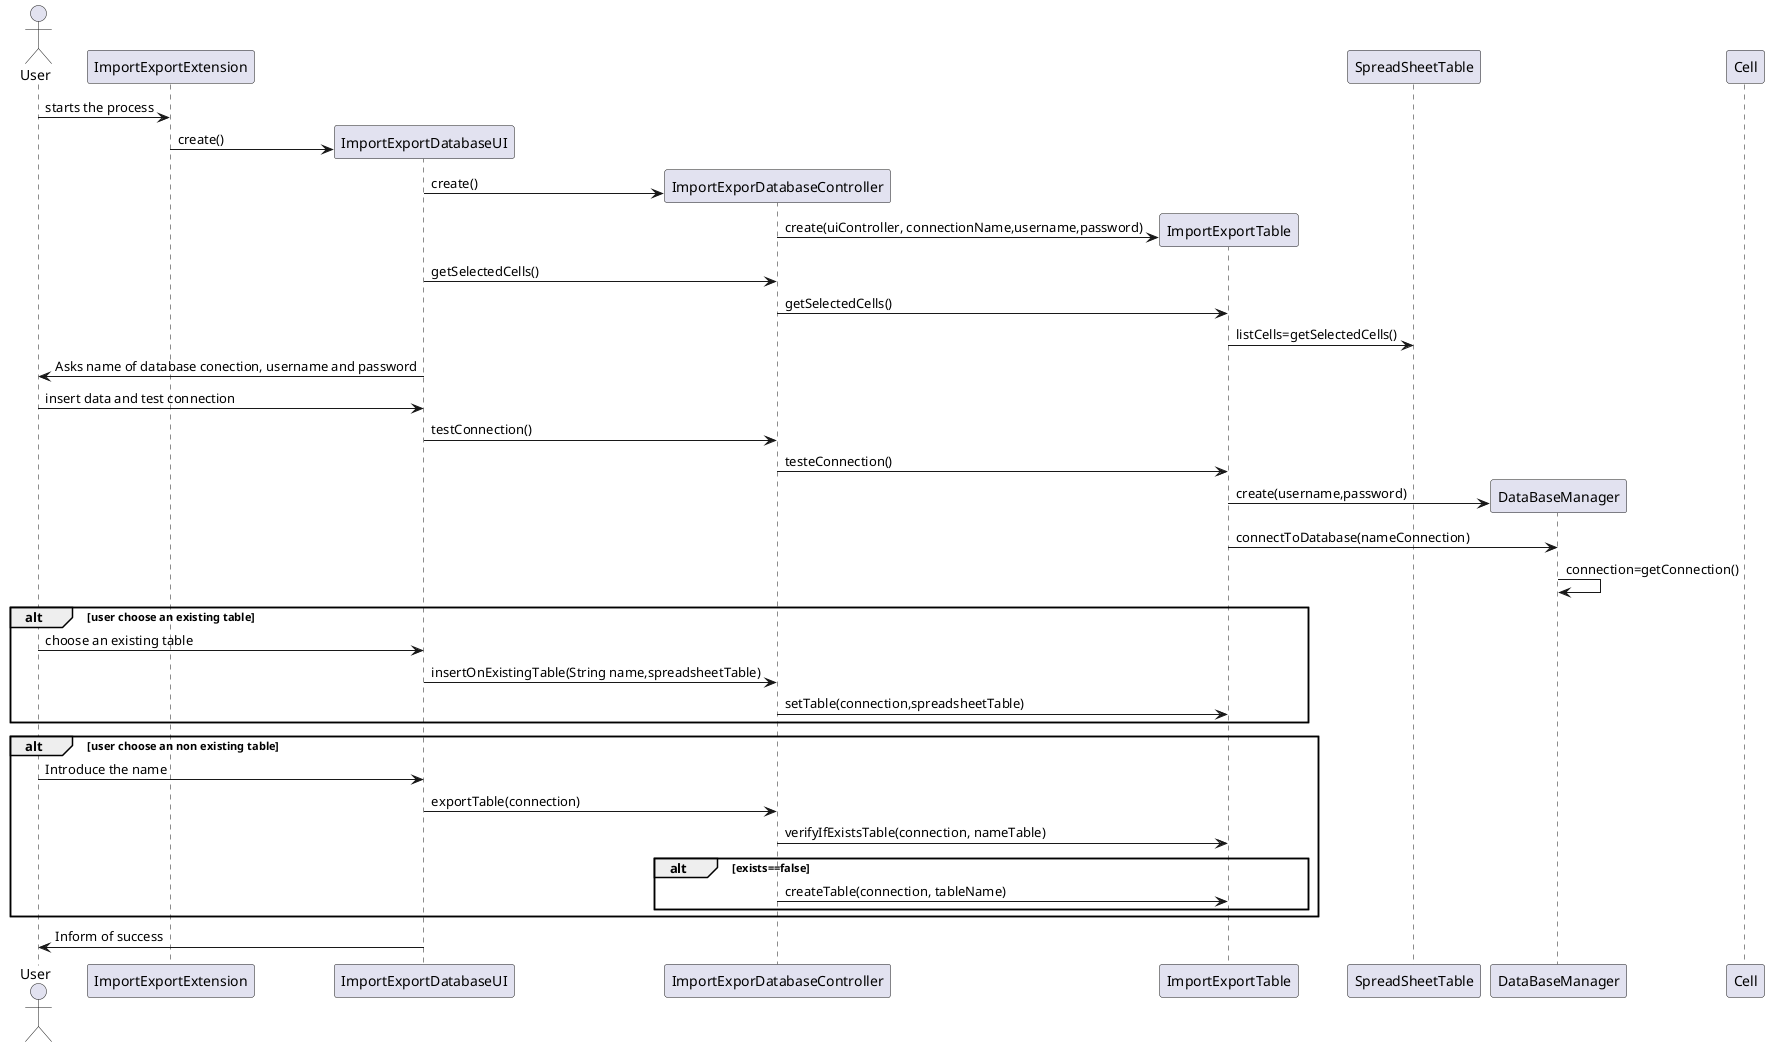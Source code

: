 @startuml

actor User
participant "ImportExportExtension" as extension
participant "ImportExportDatabaseUI" as ui
participant "ImportExporDatabaseController" as controller
participant "ImportExportTable" as importExportTable
participant "SpreadSheetTable" as spreadSheet
participant "DataBaseManager" as jdbc
participant "Cell" as cell


User->extension: starts the process
create ui
extension->ui: create()
create controller
ui->controller:create()
create importExportTable
controller->importExportTable: create(uiController, connectionName,username,password)
ui->controller: getSelectedCells()
controller->importExportTable: getSelectedCells()
importExportTable->spreadSheet: listCells=getSelectedCells()
ui->User:Asks name of database conection, username and password
User->ui: insert data and test connection
ui->controller: testConnection()
controller->importExportTable: testeConnection()
create jdbc
importExportTable->jdbc:create(username,password)
importExportTable->jdbc: connectToDatabase(nameConnection)
jdbc->jdbc:connection=getConnection()


alt user choose an existing table
    User->ui:choose an existing table
ui->controller: insertOnExistingTable(String name,spreadsheetTable)
    controller->importExportTable: setTable(connection,spreadsheetTable)
end

alt user choose an non existing table
    User->ui: Introduce the name

    ui->controller: exportTable(connection)
    controller->importExportTable: verifyIfExistsTable(connection, nameTable)    
    alt exists==false
            controller->importExportTable: createTable(connection, tableName)
    end
    
end

ui->User: Inform of success
@enduml